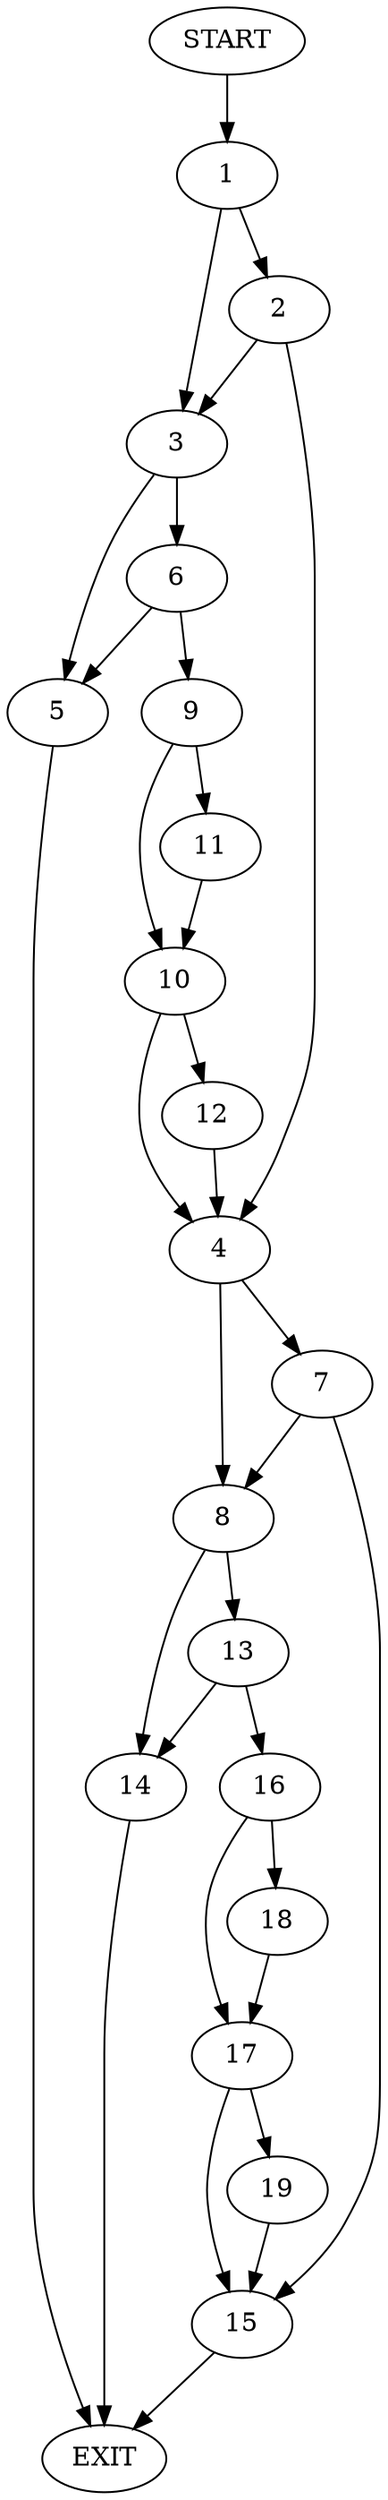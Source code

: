 digraph {
0 [label="START"]
20 [label="EXIT"]
0 -> 1
1 -> 2
1 -> 3
2 -> 4
2 -> 3
3 -> 5
3 -> 6
4 -> 7
4 -> 8
6 -> 5
6 -> 9
5 -> 20
9 -> 10
9 -> 11
11 -> 10
10 -> 12
10 -> 4
12 -> 4
8 -> 13
8 -> 14
7 -> 15
7 -> 8
15 -> 20
14 -> 20
13 -> 14
13 -> 16
16 -> 17
16 -> 18
18 -> 17
17 -> 19
17 -> 15
19 -> 15
}
